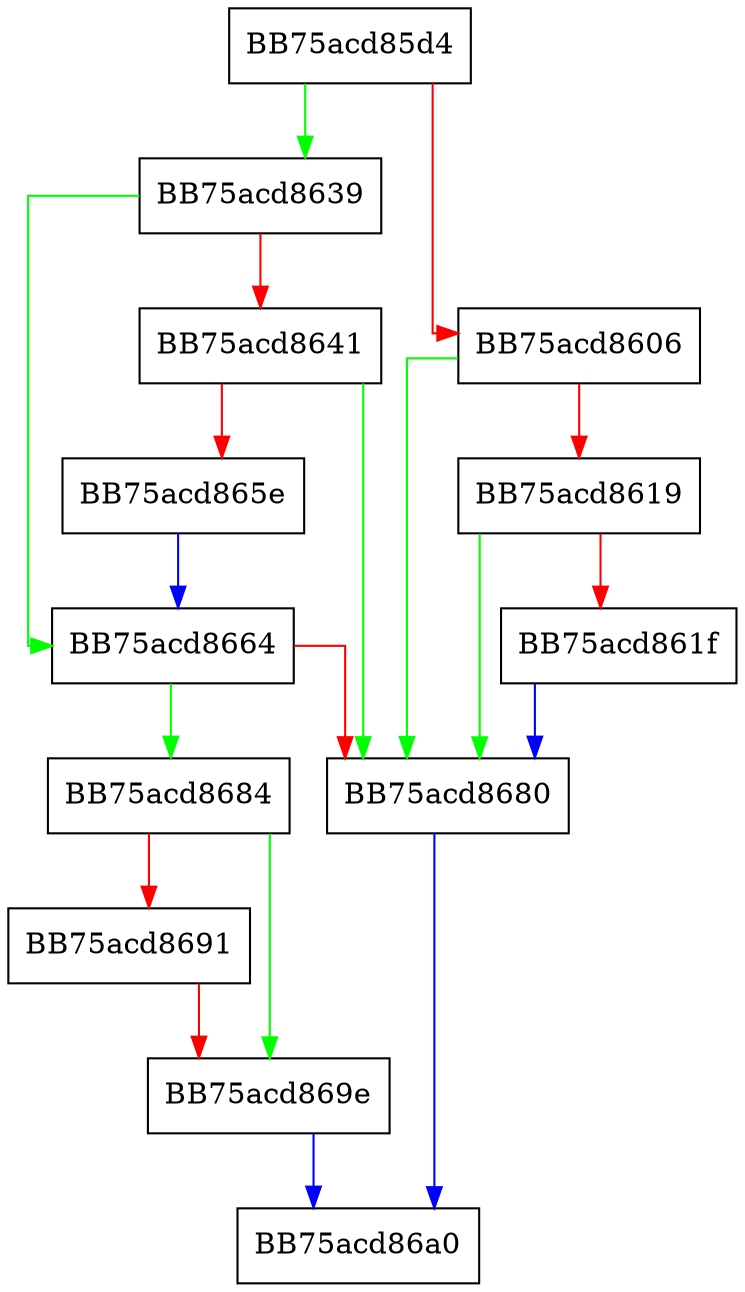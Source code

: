 digraph ReadWString {
  node [shape="box"];
  graph [splines=ortho];
  BB75acd85d4 -> BB75acd8639 [color="green"];
  BB75acd85d4 -> BB75acd8606 [color="red"];
  BB75acd8606 -> BB75acd8680 [color="green"];
  BB75acd8606 -> BB75acd8619 [color="red"];
  BB75acd8619 -> BB75acd8680 [color="green"];
  BB75acd8619 -> BB75acd861f [color="red"];
  BB75acd861f -> BB75acd8680 [color="blue"];
  BB75acd8639 -> BB75acd8664 [color="green"];
  BB75acd8639 -> BB75acd8641 [color="red"];
  BB75acd8641 -> BB75acd8680 [color="green"];
  BB75acd8641 -> BB75acd865e [color="red"];
  BB75acd865e -> BB75acd8664 [color="blue"];
  BB75acd8664 -> BB75acd8684 [color="green"];
  BB75acd8664 -> BB75acd8680 [color="red"];
  BB75acd8680 -> BB75acd86a0 [color="blue"];
  BB75acd8684 -> BB75acd869e [color="green"];
  BB75acd8684 -> BB75acd8691 [color="red"];
  BB75acd8691 -> BB75acd869e [color="red"];
  BB75acd869e -> BB75acd86a0 [color="blue"];
}